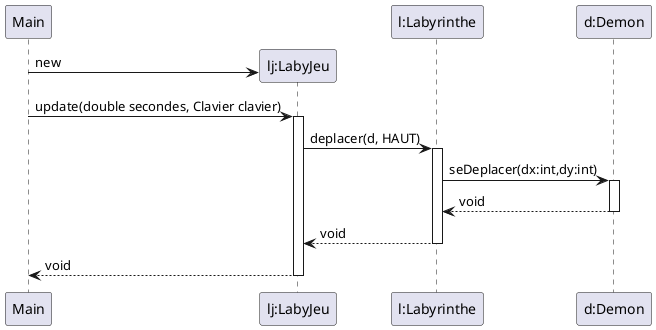 @startuml
'https://plantuml.com/sequence-diagram

participant Main
participant "lj:LabyJeu" as lj
participant "l:Labyrinthe" as l
participant "d:Demon" as d

create lj
Main -> lj : new
Main -> lj : update(double secondes, Clavier clavier)
activate lj
lj -> l : deplacer(d, HAUT)
activate l
l -> d : seDeplacer(dx:int,dy:int)
activate d
d --> l : void
deactivate d
l --> lj : void
deactivate l
lj --> Main : void
deactivate lj


@enduml
